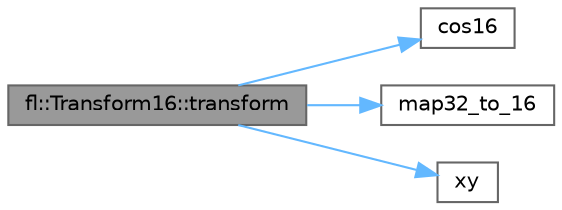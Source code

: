digraph "fl::Transform16::transform"
{
 // INTERACTIVE_SVG=YES
 // LATEX_PDF_SIZE
  bgcolor="transparent";
  edge [fontname=Helvetica,fontsize=10,labelfontname=Helvetica,labelfontsize=10];
  node [fontname=Helvetica,fontsize=10,shape=box,height=0.2,width=0.4];
  rankdir="LR";
  Node1 [id="Node000001",label="fl::Transform16::transform",height=0.2,width=0.4,color="gray40", fillcolor="grey60", style="filled", fontcolor="black",tooltip=" "];
  Node1 -> Node2 [id="edge1_Node000001_Node000002",color="steelblue1",style="solid",tooltip=" "];
  Node2 [id="Node000002",label="cos16",height=0.2,width=0.4,color="grey40", fillcolor="white", style="filled",URL="$d1/ddc/group___trig_ga056952ebed39f55880bb353857b47075.html#ga056952ebed39f55880bb353857b47075",tooltip="Fast 16-bit approximation of cos(x)."];
  Node1 -> Node3 [id="edge2_Node000001_Node000003",color="steelblue1",style="solid",tooltip=" "];
  Node3 [id="Node000003",label="map32_to_16",height=0.2,width=0.4,color="grey40", fillcolor="white", style="filled",URL="$d1/d12/group__intmap_ga941524c476a65f30ca1a31d5629f5de5.html#ga941524c476a65f30ca1a31d5629f5de5",tooltip=" "];
  Node1 -> Node4 [id="edge3_Node000001_Node000004",color="steelblue1",style="solid",tooltip=" "];
  Node4 [id="Node000004",label="xy",height=0.2,width=0.4,color="grey40", fillcolor="white", style="filled",URL="$d7/dfa/_p_j_r_c_spectrum_analyzer_8ino_a310eea447890e3471c6b27fd79dc94fc.html#a310eea447890e3471c6b27fd79dc94fc",tooltip=" "];
}
